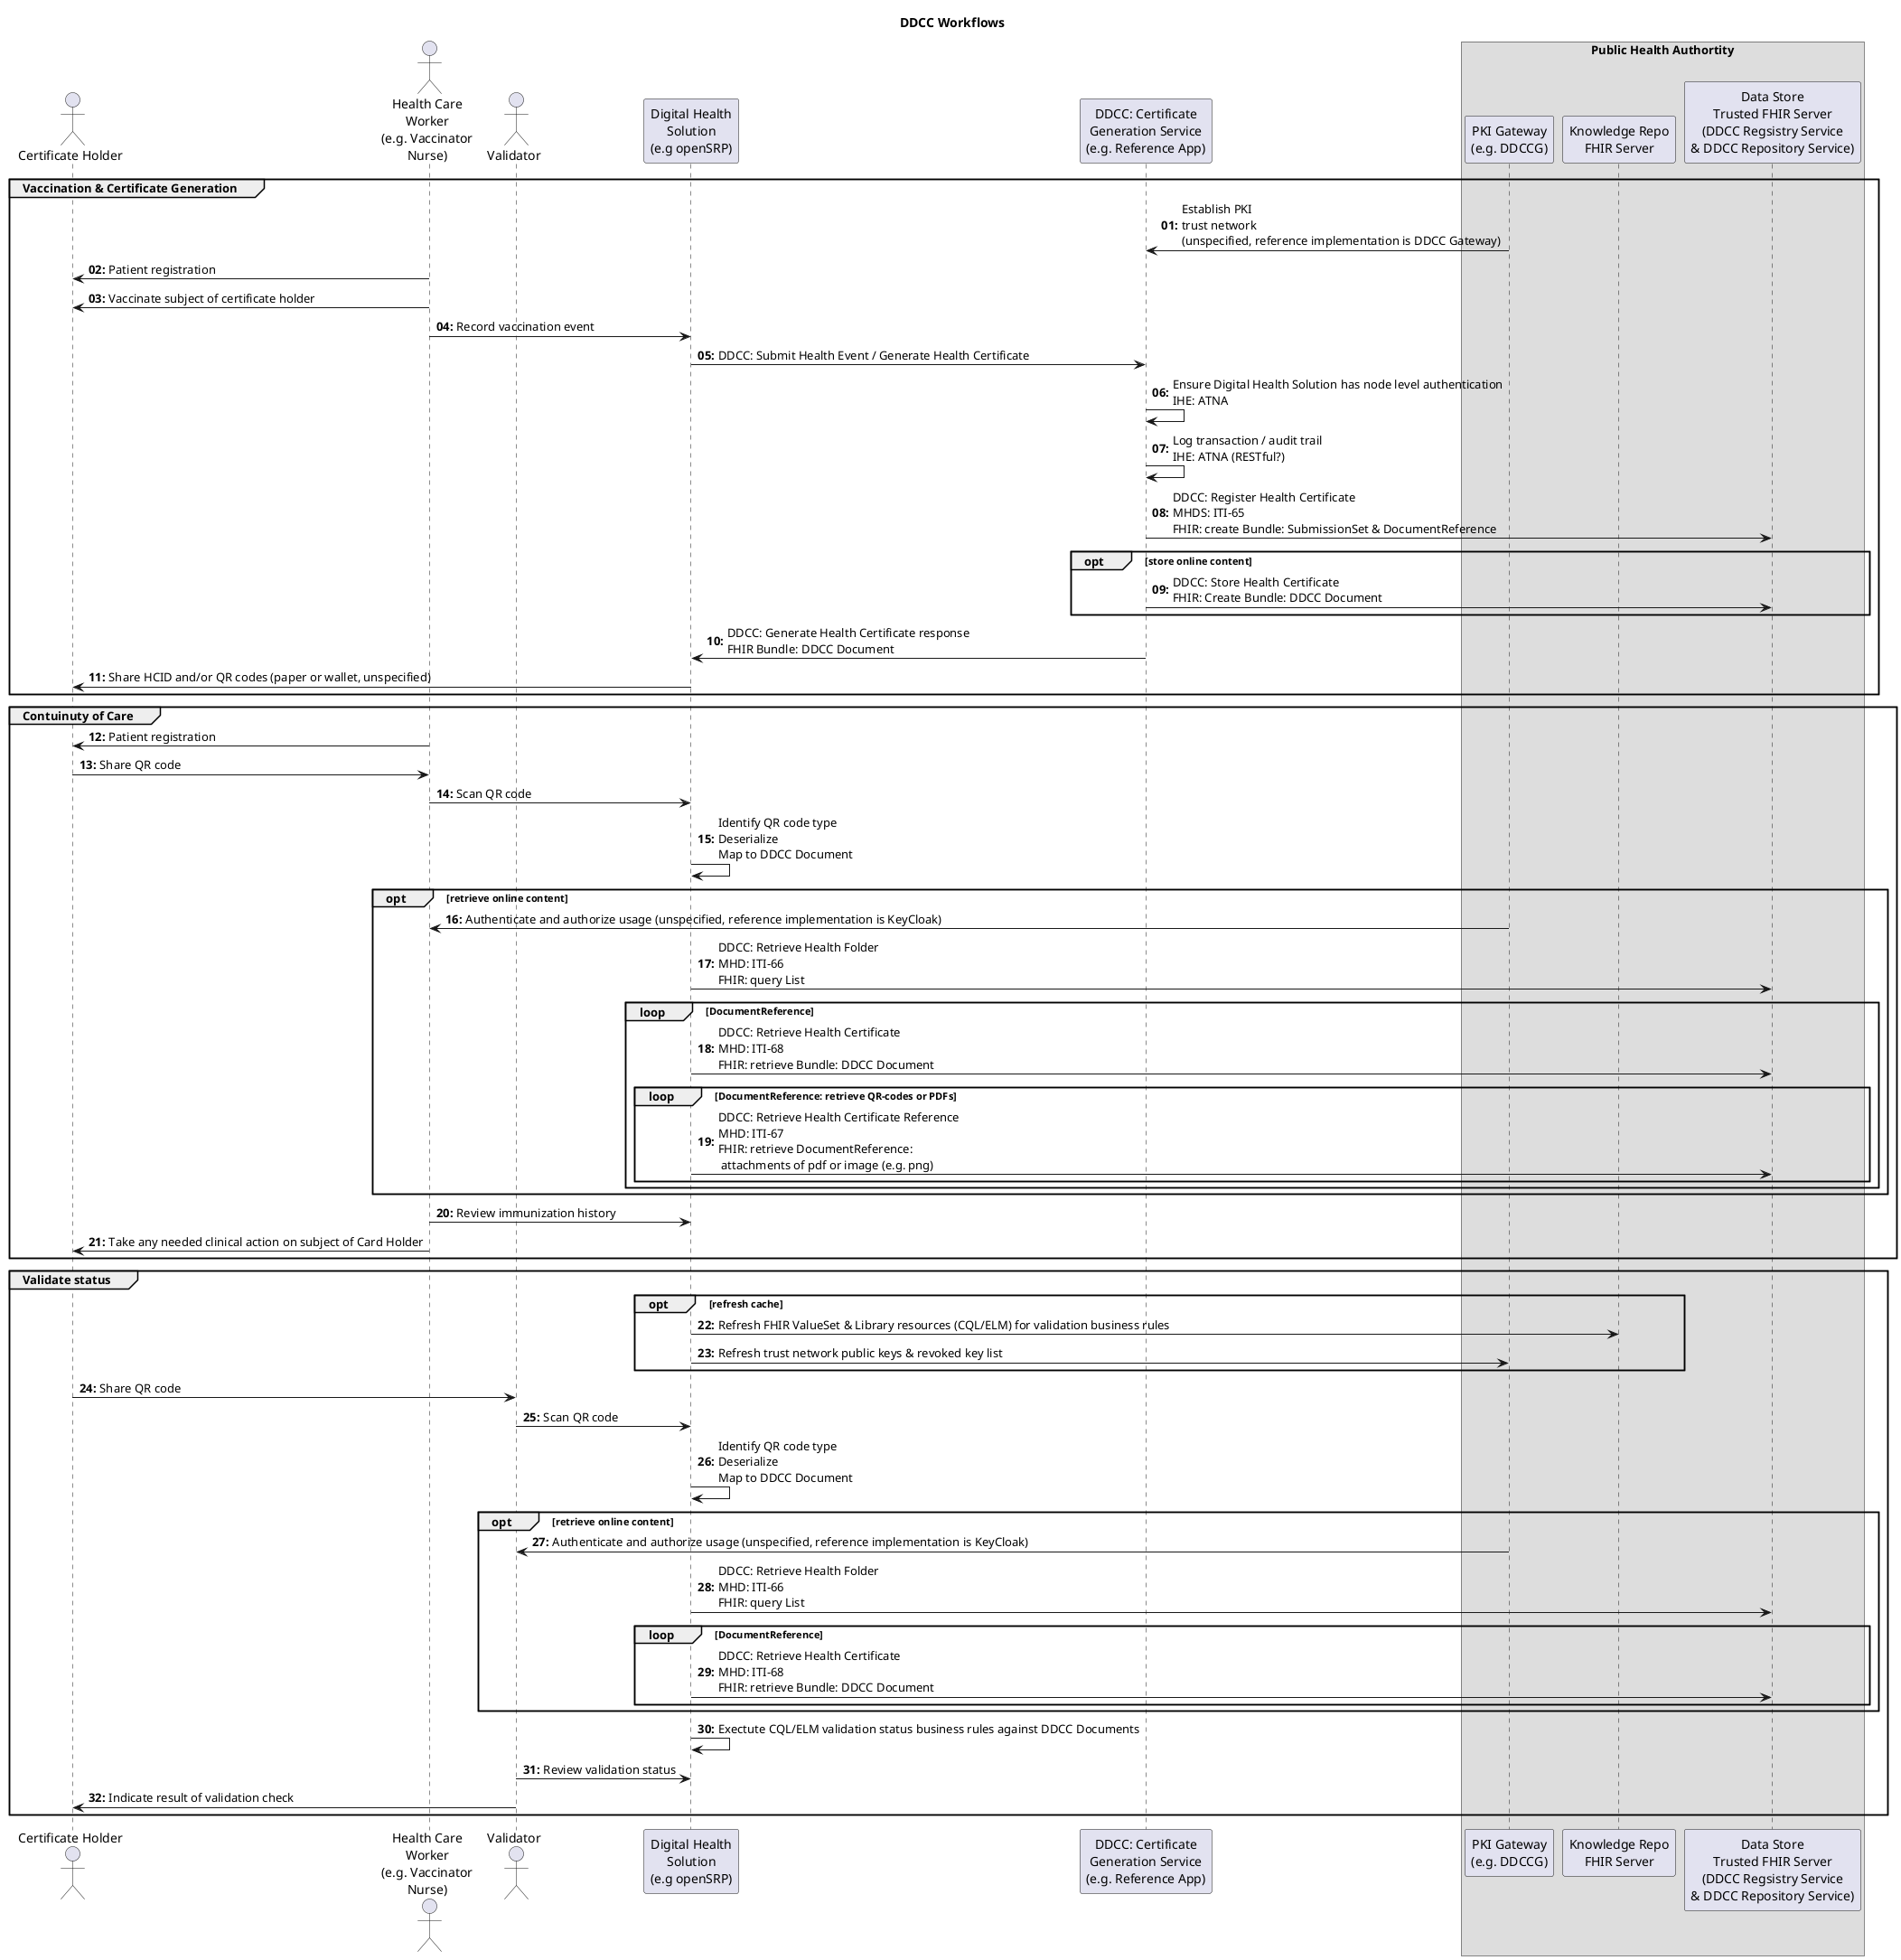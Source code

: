 @startuml
skinparam svgDimensionStyle false
title DDCC Workflows



actor "Certificate Holder" as CH
actor "Health Care\nWorker\n(e.g. Vaccinator\nNurse)" as HW
actor "Validator" as VAL
participant "Digital Health\nSolution\n(e.g openSRP)" as DHS
participant "DDCC: Certificate\nGeneration Service\n(e.g. Reference App)" as CGS

box "Public Health Authortity"
   participant "PKI Gateway\n(e.g. DDCCG)" as GATE
   participant "Knowledge Repo\nFHIR Server" as KM
   participant "Data Store\nTrusted FHIR Server\n(DDCC Regsistry Service\n& DDCC Repository Service)"  as SHR
end box

autonumber "<b>00:</b>"


group Vaccination & Certificate Generation
    GATE->CGS: Establish PKI\ntrust network\n(unspecified, reference implementation is DDCC Gateway)
    HW->CH: Patient registration
    HW->CH: Vaccinate subject of certificate holder
    HW->DHS: Record vaccination event
    DHS->CGS: DDCC: Submit Health Event / Generate Health Certificate
    CGS->CGS: Ensure Digital Health Solution has node level authentication\nIHE: ATNA
    CGS->CGS: Log transaction / audit trail\nIHE: ATNA (RESTful?)
    CGS->SHR: DDCC: Register Health Certificate\nMHDS: ITI-65\nFHIR: create Bundle: SubmissionSet & DocumentReference

    opt store online content
         CGS->SHR: DDCC: Store Health Certificate\nFHIR: Create Bundle: DDCC Document
    end

    CGS->DHS: DDCC: Generate Health Certificate response\nFHIR Bundle: DDCC Document
    DHS->CH: Share HCID and/or QR codes (paper or wallet, unspecified)
end 

group Contuinuty of Care
    HW->CH: Patient registration
    CH->HW: Share QR code
    HW->DHS: Scan QR code
    DHS->DHS: Identify QR code type\nDeserialize\nMap to DDCC Document
    opt  retrieve online content
        GATE->HW: Authenticate and authorize usage (unspecified, reference implementation is KeyCloak)
        DHS->SHR: DDCC: Retrieve Health Folder\nMHD: ITI-66\nFHIR: query List
        loop DocumentReference
           DHS->SHR: DDCC: Retrieve Health Certificate\nMHD: ITI-68\nFHIR: retrieve Bundle: DDCC Document
           loop DocumentReference: retrieve QR-codes or PDFs
               DHS->SHR: DDCC: Retrieve Health Certificate Reference\nMHD: ITI-67\nFHIR: retrieve DocumentReference:\n attachments of pdf or image (e.g. png)
            end
        end
    end
    HW->DHS: Review immunization history
    HW->CH: Take any needed clinical action on subject of Card Holder
end

group Validate status
    opt refresh cache
        DHS->KM: Refresh FHIR ValueSet & Library resources (CQL/ELM) for validation business rules
	DHS->GATE: Refresh trust network public keys & revoked key list
    end 


    CH->VAL: Share QR code
    VAL->DHS: Scan QR code
    DHS->DHS: Identify QR code type\nDeserialize\nMap to DDCC Document

    opt  retrieve online content
        GATE->VAL: Authenticate and authorize usage (unspecified, reference implementation is KeyCloak)
        DHS->SHR: DDCC: Retrieve Health Folder\nMHD: ITI-66\nFHIR: query List
        loop DocumentReference
           DHS->SHR: DDCC: Retrieve Health Certificate\nMHD: ITI-68\nFHIR: retrieve Bundle: DDCC Document
        end
    end

    DHS->DHS: Exectute CQL/ELM validation status business rules against DDCC Documents
    VAL->DHS: Review validation status
    VAL->CH: Indicate result of validation check
end



@enduml
